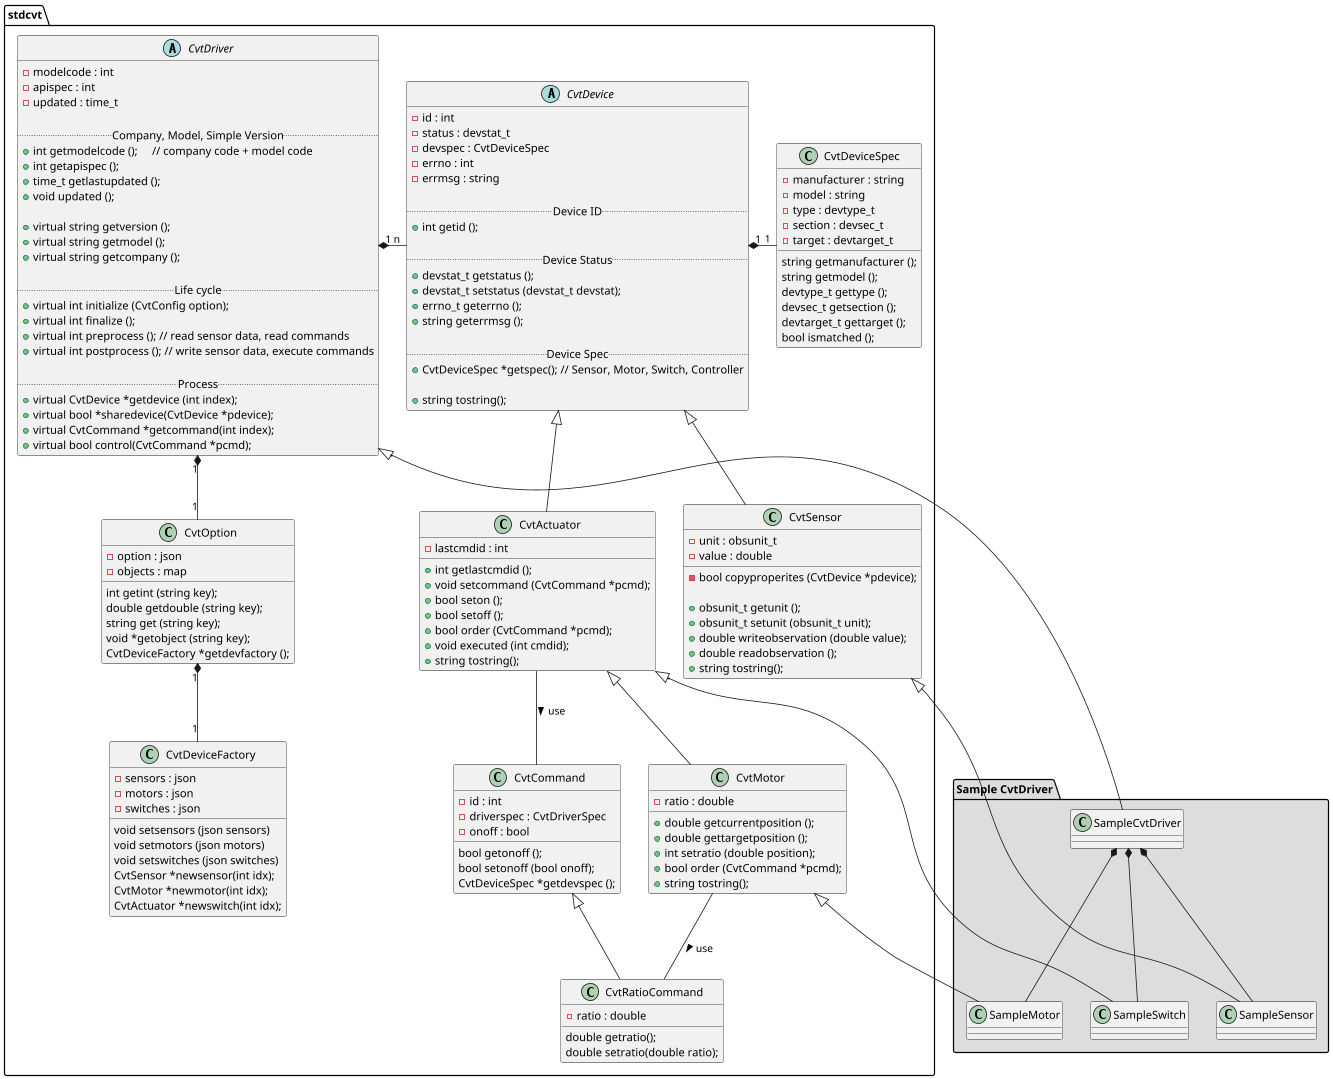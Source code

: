 @startuml

scale 1920*1080

package stdcvt {

    abstract class CvtDriver {
     - modelcode : int
     - apispec : int
     - updated : time_t

     .. Company, Model, Simple Version ..
     + int getmodelcode ();     // company code + model code
     + int getapispec ();
     + time_t getlastupdated ();
     + void updated ();

     + virtual string getversion ();
     + virtual string getmodel ();
     + virtual string getcompany ();

     .. Life cycle ..
     + virtual int initialize (CvtConfig option);
     + virtual int finalize ();
     + virtual int preprocess (); // read sensor data, read commands
     + virtual int postprocess (); // write sensor data, execute commands

     .. Process ..
     + virtual CvtDevice *getdevice (int index);
     + virtual bool *sharedevice(CvtDevice *pdevice);
     + virtual CvtCommand *getcommand(int index);
     + virtual bool control(CvtCommand *pcmd);
    }

    class CvtDeviceSpec {
     - manufacturer : string
     - model : string
     - type : devtype_t
     - section : devsec_t
     - target : devtarget_t

     string getmanufacturer ();
     string getmodel ();
     devtype_t gettype ();
     devsec_t getsection ();
     devtarget_t gettarget ();
     bool ismatched ();
    }

    abstract class CvtDevice {
     - id : int
     - status : devstat_t
     - devspec : CvtDeviceSpec
     - errno : int
     - errmsg : string

     .. Device ID ..
     + int getid ();

     .. Device Status ..
     + devstat_t getstatus ();
     + devstat_t setstatus (devstat_t devstat);
     + errno_t geterrno ();
     + string geterrmsg ();

     .. Device Spec ..
     + CvtDeviceSpec *getspec(); // Sensor, Motor, Switch, Controller

     + string tostring();
    }

    class CvtSensor {
     - unit : obsunit_t
     - value : double
     - bool copyproperites (CvtDevice *pdevice);

     + obsunit_t getunit ();
     + obsunit_t setunit (obsunit_t unit);
     + double writeobservation (double value);
     + double readobservation ();
     + string tostring();
    }

    class CvtMotor {
     - ratio : double

     + double getcurrentposition ();
     + double gettargetposition ();
     + int setratio (double position);
     + bool order (CvtCommand *pcmd);
     + string tostring();
    }

    class CvtActuator {
     - lastcmdid : int
     + int getlastcmdid ();
     + void setcommand (CvtCommand *pcmd);
     + bool seton ();
     + bool setoff ();
     + bool order (CvtCommand *pcmd);
     + void executed (int cmdid);
     + string tostring();
    }

    class CvtCommand {
     - id : int
     - driverspec : CvtDriverSpec
     - onoff : bool

     bool getonoff ();
     bool setonoff (bool onoff);
     CvtDeviceSpec *getdevspec ();
    }

    class CvtRatioCommand {
     - ratio : double
     double getratio();
     double setratio(double ratio);
    }

    class CvtOption {
     - option : json
     - objects : map

     int getint (string key);
     double getdouble (string key);
     string get (string key);
     void *getobject (string key);
     CvtDeviceFactory *getdevfactory ();
    }
    
    class CvtDeviceFactory {
     - sensors : json
     - motors : json
     - switches : json
     void setsensors (json sensors)
     void setmotors (json motors)
     void setswitches (json switches)
     CvtSensor *newsensor(int idx);
     CvtMotor *newmotor(int idx);
     CvtActuator *newswitch(int idx);
    }
    
    CvtOption "1" *-- "1" CvtDeviceFactory
     

    CvtCommand <|-- CvtRatioCommand

    CvtDriver "1" *- "n" CvtDevice
    CvtDriver "1" *-- "1" CvtOption

    CvtDevice <|-- CvtSensor
    CvtActuator <|-- CvtMotor
    CvtDevice <|-- CvtActuator

    CvtDevice "1" *- "1" CvtDeviceSpec

    CvtMotor -- CvtRatioCommand : > use
    CvtActuator -- CvtCommand : > use
}

package "Sample CvtDriver" #DDDDDD {
    class SampleCvtDriver {
    }

    CvtDriver <|-- SampleCvtDriver

    class SampleSensor {
    }

    class SampleMotor {
    }

    class SampleSwitch {
    }

    CvtSensor <|-- SampleSensor
    CvtMotor <|-- SampleMotor
    CvtActuator <|-- SampleSwitch

    SampleCvtDriver *-- SampleSensor
    SampleCvtDriver *-- SampleMotor
    SampleCvtDriver *-- SampleSwitch
}

@enduml
